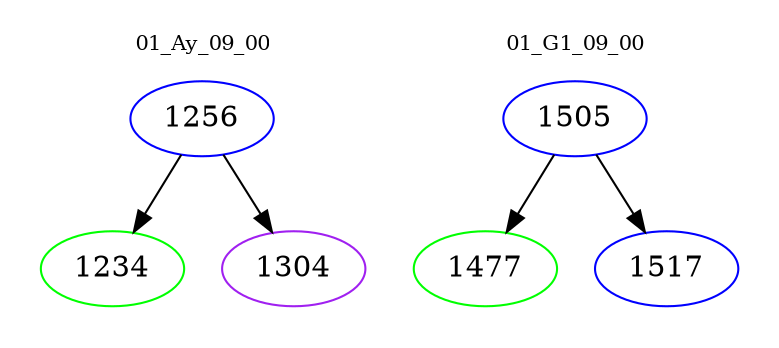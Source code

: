 digraph{
subgraph cluster_0 {
color = white
label = "01_Ay_09_00";
fontsize=10;
T0_1256 [label="1256", color="blue"]
T0_1256 -> T0_1234 [color="black"]
T0_1234 [label="1234", color="green"]
T0_1256 -> T0_1304 [color="black"]
T0_1304 [label="1304", color="purple"]
}
subgraph cluster_1 {
color = white
label = "01_G1_09_00";
fontsize=10;
T1_1505 [label="1505", color="blue"]
T1_1505 -> T1_1477 [color="black"]
T1_1477 [label="1477", color="green"]
T1_1505 -> T1_1517 [color="black"]
T1_1517 [label="1517", color="blue"]
}
}
